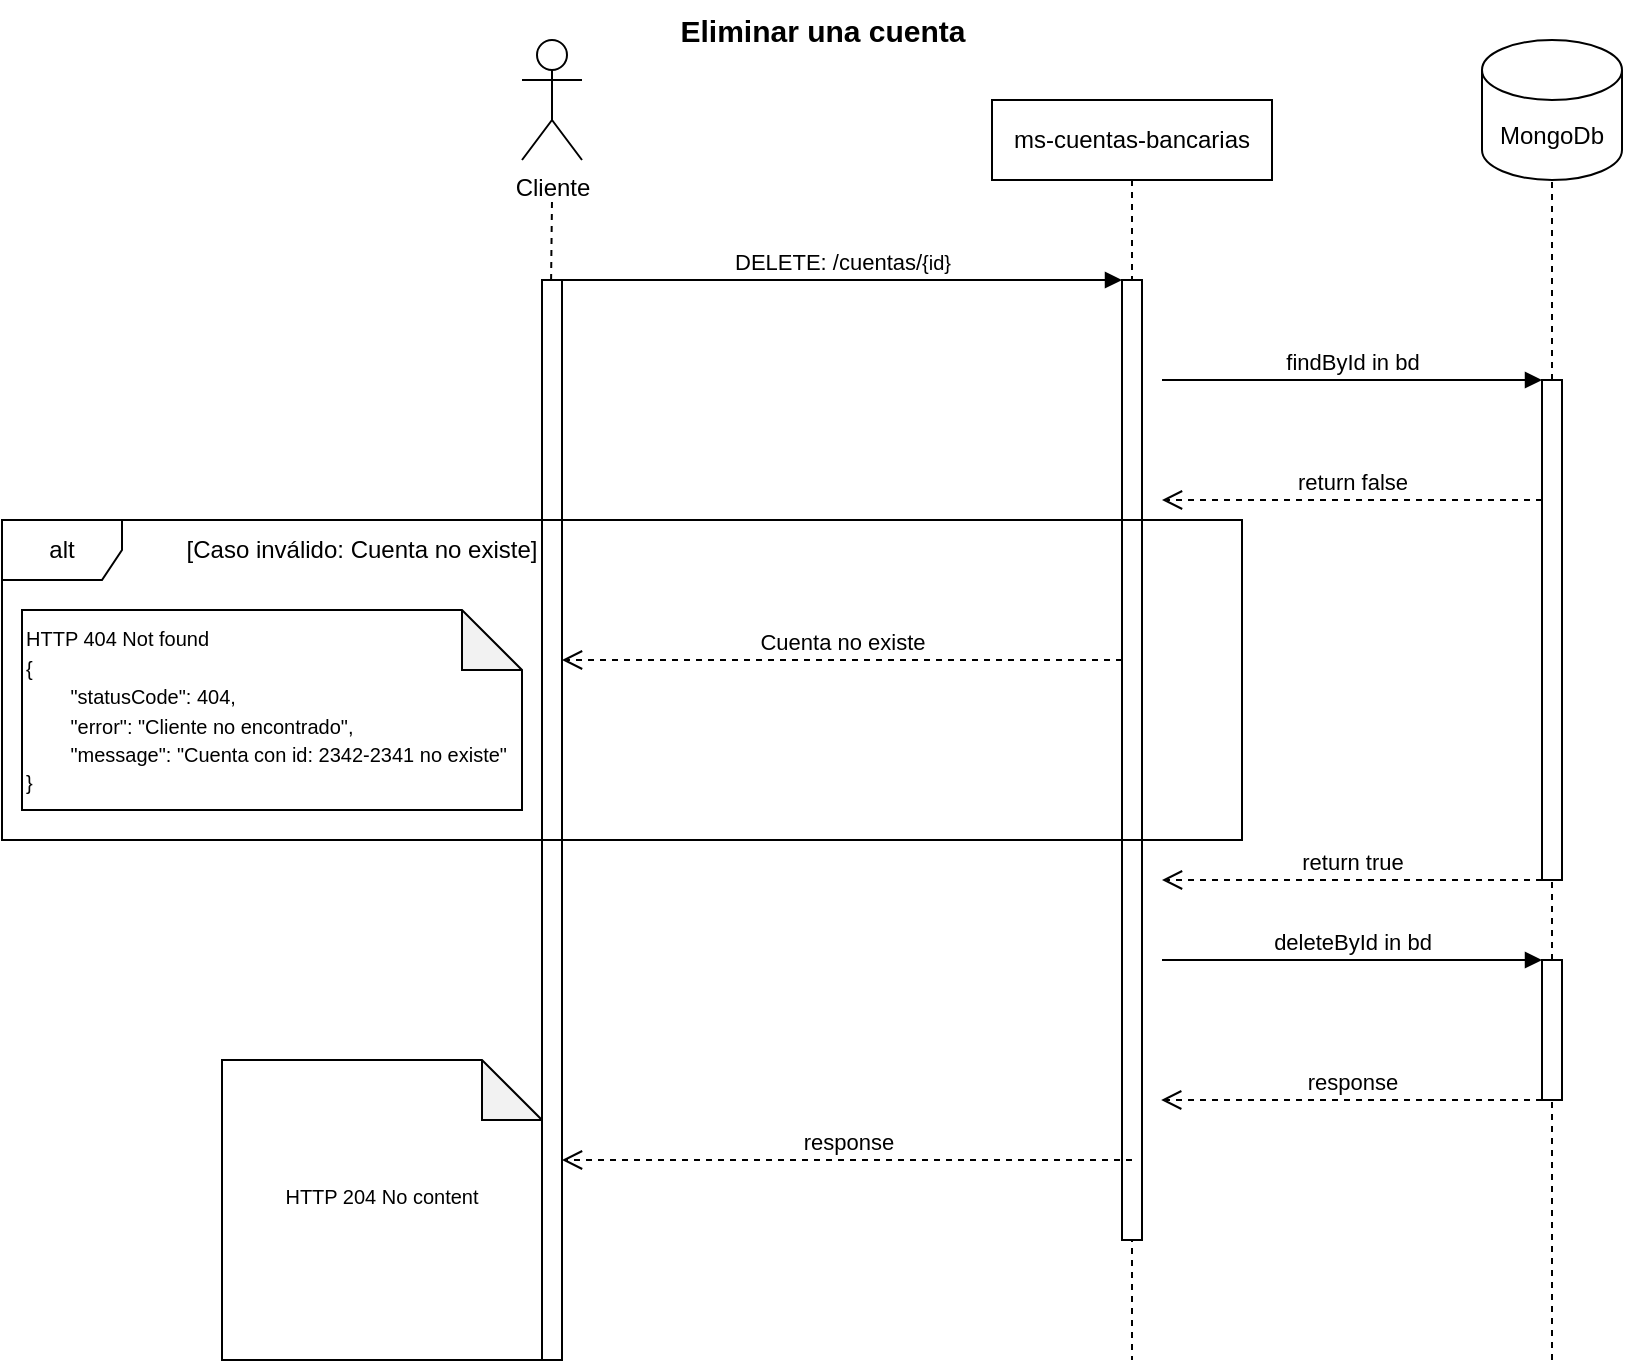 <mxfile version="25.0.3">
  <diagram name="Page-1" id="2YBvvXClWsGukQMizWep">
    <mxGraphModel dx="1380" dy="739" grid="1" gridSize="10" guides="1" tooltips="1" connect="1" arrows="1" fold="1" page="1" pageScale="1" pageWidth="850" pageHeight="1100" math="0" shadow="0">
      <root>
        <mxCell id="0" />
        <mxCell id="1" parent="0" />
        <mxCell id="FPl_LzPnAsr6WE_-1Flb-24" value="&lt;b&gt;&lt;font style=&quot;font-size: 15px;&quot;&gt;Eliminar una cuenta&lt;/font&gt;&lt;/b&gt;" style="text;html=1;align=center;verticalAlign=middle;resizable=0;points=[];autosize=1;strokeColor=none;fillColor=none;" parent="1" vertex="1">
          <mxGeometry x="355" y="10" width="170" height="30" as="geometry" />
        </mxCell>
        <mxCell id="FPl_LzPnAsr6WE_-1Flb-53" value="ms-cuentas-bancarias" style="shape=umlLifeline;perimeter=lifelinePerimeter;whiteSpace=wrap;html=1;container=0;dropTarget=0;collapsible=0;recursiveResize=0;outlineConnect=0;portConstraint=eastwest;newEdgeStyle={&quot;edgeStyle&quot;:&quot;elbowEdgeStyle&quot;,&quot;elbow&quot;:&quot;vertical&quot;,&quot;curved&quot;:0,&quot;rounded&quot;:0};labelBackgroundColor=none;" parent="1" vertex="1">
          <mxGeometry x="525" y="60" width="140" height="630" as="geometry" />
        </mxCell>
        <mxCell id="FPl_LzPnAsr6WE_-1Flb-54" value="" style="html=1;points=[];perimeter=orthogonalPerimeter;outlineConnect=0;targetShapes=umlLifeline;portConstraint=eastwest;newEdgeStyle={&quot;edgeStyle&quot;:&quot;elbowEdgeStyle&quot;,&quot;elbow&quot;:&quot;vertical&quot;,&quot;curved&quot;:0,&quot;rounded&quot;:0};labelBackgroundColor=none;" parent="FPl_LzPnAsr6WE_-1Flb-53" vertex="1">
          <mxGeometry x="65" y="90" width="10" height="480" as="geometry" />
        </mxCell>
        <mxCell id="FPl_LzPnAsr6WE_-1Flb-55" value="DELETE: /cuentas/&lt;span style=&quot;font-size: 10px; text-align: left; text-wrap-mode: wrap;&quot;&gt;{id&lt;/span&gt;&lt;span style=&quot;font-size: 10px; text-align: left; text-wrap-mode: wrap;&quot;&gt;}&lt;/span&gt;" style="html=1;verticalAlign=bottom;endArrow=block;edgeStyle=elbowEdgeStyle;elbow=vertical;curved=0;rounded=0;labelBackgroundColor=none;fontColor=default;" parent="1" source="FPl_LzPnAsr6WE_-1Flb-57" target="FPl_LzPnAsr6WE_-1Flb-54" edge="1">
          <mxGeometry x="0.001" relative="1" as="geometry">
            <mxPoint x="320" y="150" as="sourcePoint" />
            <Array as="points">
              <mxPoint x="405" y="150" />
            </Array>
            <mxPoint x="590" y="150" as="targetPoint" />
            <mxPoint as="offset" />
          </mxGeometry>
        </mxCell>
        <mxCell id="FPl_LzPnAsr6WE_-1Flb-56" value="Cliente" style="shape=umlActor;verticalLabelPosition=bottom;verticalAlign=top;html=1;outlineConnect=0;labelBackgroundColor=none;" parent="1" vertex="1">
          <mxGeometry x="290" y="30" width="30" height="60" as="geometry" />
        </mxCell>
        <mxCell id="FPl_LzPnAsr6WE_-1Flb-57" value="" style="html=1;points=[];perimeter=orthogonalPerimeter;outlineConnect=0;targetShapes=umlLifeline;portConstraint=eastwest;newEdgeStyle={&quot;edgeStyle&quot;:&quot;elbowEdgeStyle&quot;,&quot;elbow&quot;:&quot;vertical&quot;,&quot;curved&quot;:0,&quot;rounded&quot;:0};labelBackgroundColor=none;" parent="1" vertex="1">
          <mxGeometry x="300" y="150" width="10" height="540" as="geometry" />
        </mxCell>
        <mxCell id="FPl_LzPnAsr6WE_-1Flb-58" value="" style="endArrow=none;dashed=1;html=1;rounded=0;labelBackgroundColor=none;fontColor=default;" parent="1" edge="1">
          <mxGeometry width="50" height="50" relative="1" as="geometry">
            <mxPoint x="304.55" y="150" as="sourcePoint" />
            <mxPoint x="305" y="110" as="targetPoint" />
          </mxGeometry>
        </mxCell>
        <mxCell id="FPl_LzPnAsr6WE_-1Flb-59" value="" style="endArrow=none;dashed=1;html=1;rounded=0;entryX=0.5;entryY=1;entryDx=0;entryDy=0;entryPerimeter=0;" parent="1" source="FPl_LzPnAsr6WE_-1Flb-74" edge="1">
          <mxGeometry width="50" height="50" relative="1" as="geometry">
            <mxPoint x="805.0" y="770" as="sourcePoint" />
            <mxPoint x="805" y="100" as="targetPoint" />
          </mxGeometry>
        </mxCell>
        <mxCell id="FPl_LzPnAsr6WE_-1Flb-60" value="deleteById in bd" style="html=1;verticalAlign=bottom;endArrow=block;curved=0;rounded=0;" parent="1" edge="1">
          <mxGeometry width="80" relative="1" as="geometry">
            <mxPoint x="610" y="490" as="sourcePoint" />
            <mxPoint x="800" y="490" as="targetPoint" />
          </mxGeometry>
        </mxCell>
        <mxCell id="FPl_LzPnAsr6WE_-1Flb-61" value="response" style="html=1;verticalAlign=bottom;endArrow=open;dashed=1;endSize=8;curved=0;rounded=0;" parent="1" edge="1">
          <mxGeometry relative="1" as="geometry">
            <mxPoint x="800" y="560" as="sourcePoint" />
            <mxPoint x="609.591" y="560" as="targetPoint" />
          </mxGeometry>
        </mxCell>
        <mxCell id="FPl_LzPnAsr6WE_-1Flb-62" value="response" style="html=1;verticalAlign=bottom;endArrow=open;dashed=1;endSize=8;curved=0;rounded=0;" parent="1" edge="1">
          <mxGeometry relative="1" as="geometry">
            <mxPoint x="595" y="590" as="sourcePoint" />
            <mxPoint x="310" y="590" as="targetPoint" />
          </mxGeometry>
        </mxCell>
        <mxCell id="FPl_LzPnAsr6WE_-1Flb-63" value="&lt;font style=&quot;font-size: 10px;&quot;&gt;HTTP 204 No content&lt;/font&gt;&lt;div&gt;&lt;br&gt;&lt;/div&gt;" style="shape=note;whiteSpace=wrap;html=1;backgroundOutline=1;darkOpacity=0.05;align=center;" parent="1" vertex="1">
          <mxGeometry x="140" y="540" width="160" height="150" as="geometry" />
        </mxCell>
        <mxCell id="FPl_LzPnAsr6WE_-1Flb-65" value="Cuenta no existe" style="html=1;verticalAlign=bottom;endArrow=open;dashed=1;endSize=8;edgeStyle=elbowEdgeStyle;elbow=vertical;curved=0;rounded=0;labelBackgroundColor=none;fontColor=default;" parent="1" edge="1">
          <mxGeometry relative="1" as="geometry">
            <mxPoint x="310" y="340" as="targetPoint" />
            <Array as="points">
              <mxPoint x="415" y="340" />
            </Array>
            <mxPoint x="590" y="340" as="sourcePoint" />
          </mxGeometry>
        </mxCell>
        <mxCell id="FPl_LzPnAsr6WE_-1Flb-66" value="alt" style="shape=umlFrame;whiteSpace=wrap;html=1;pointerEvents=0;" parent="1" vertex="1">
          <mxGeometry x="30" y="270" width="620" height="160" as="geometry" />
        </mxCell>
        <mxCell id="FPl_LzPnAsr6WE_-1Flb-67" value="[Caso inválido: Cuenta no existe]" style="text;html=1;align=center;verticalAlign=middle;whiteSpace=wrap;rounded=0;" parent="1" vertex="1">
          <mxGeometry x="120" y="270" width="180" height="30" as="geometry" />
        </mxCell>
        <mxCell id="FPl_LzPnAsr6WE_-1Flb-68" value="&lt;font style=&quot;font-size: 10px;&quot;&gt;HTTP 404 Not found&lt;/font&gt;&lt;div&gt;&lt;span style=&quot;font-size: 10px; background-color: initial;&quot;&gt;{&lt;/span&gt;&lt;/div&gt;&lt;div&gt;&lt;font style=&quot;font-size: 10px;&quot;&gt;&lt;span style=&quot;white-space: pre;&quot;&gt;&#x9;&lt;/span&gt;&quot;statusCode&quot;: 404,&lt;/font&gt;&lt;/div&gt;&lt;div&gt;&lt;font style=&quot;font-size: 10px;&quot;&gt;&lt;span style=&quot;white-space: pre;&quot;&gt;&#x9;&lt;/span&gt;&quot;error&quot;: &quot;Cliente no encontrado&quot;,&lt;/font&gt;&lt;/div&gt;&lt;div&gt;&lt;font style=&quot;font-size: 10px;&quot;&gt;&lt;span style=&quot;white-space: pre;&quot;&gt;&#x9;&lt;/span&gt;&quot;message&quot;: &quot;Cuenta con id: 2342-2341 no existe&quot;&lt;/font&gt;&lt;/div&gt;&lt;div&gt;&lt;font style=&quot;font-size: 10px;&quot;&gt;}&lt;/font&gt;&lt;/div&gt;" style="shape=note;whiteSpace=wrap;html=1;backgroundOutline=1;darkOpacity=0.05;align=left;" parent="1" vertex="1">
          <mxGeometry x="40" y="315" width="250" height="100" as="geometry" />
        </mxCell>
        <mxCell id="FPl_LzPnAsr6WE_-1Flb-69" value="findById in bd" style="html=1;verticalAlign=bottom;endArrow=block;curved=0;rounded=0;" parent="1" edge="1">
          <mxGeometry width="80" relative="1" as="geometry">
            <mxPoint x="610" y="200" as="sourcePoint" />
            <mxPoint x="800" y="200" as="targetPoint" />
          </mxGeometry>
        </mxCell>
        <mxCell id="FPl_LzPnAsr6WE_-1Flb-70" value="return false" style="html=1;verticalAlign=bottom;endArrow=open;dashed=1;endSize=8;curved=0;rounded=0;" parent="1" edge="1">
          <mxGeometry relative="1" as="geometry">
            <mxPoint x="800" y="260" as="sourcePoint" />
            <mxPoint x="610" y="260" as="targetPoint" />
          </mxGeometry>
        </mxCell>
        <mxCell id="FPl_LzPnAsr6WE_-1Flb-71" value="return true" style="html=1;verticalAlign=bottom;endArrow=open;dashed=1;endSize=8;curved=0;rounded=0;" parent="1" edge="1">
          <mxGeometry relative="1" as="geometry">
            <mxPoint x="800" y="450" as="sourcePoint" />
            <mxPoint x="610" y="450" as="targetPoint" />
          </mxGeometry>
        </mxCell>
        <mxCell id="FPl_LzPnAsr6WE_-1Flb-72" value="MongoDb" style="shape=cylinder3;whiteSpace=wrap;html=1;boundedLbl=1;backgroundOutline=1;size=15;" parent="1" vertex="1">
          <mxGeometry x="770" y="30" width="70" height="70" as="geometry" />
        </mxCell>
        <mxCell id="FPl_LzPnAsr6WE_-1Flb-73" value="" style="endArrow=none;dashed=1;html=1;rounded=0;entryX=0.5;entryY=1;entryDx=0;entryDy=0;entryPerimeter=0;" parent="1" source="FPl_LzPnAsr6WE_-1Flb-76" target="FPl_LzPnAsr6WE_-1Flb-74" edge="1">
          <mxGeometry width="50" height="50" relative="1" as="geometry">
            <mxPoint x="805.0" y="770" as="sourcePoint" />
            <mxPoint x="805" y="100" as="targetPoint" />
          </mxGeometry>
        </mxCell>
        <mxCell id="FPl_LzPnAsr6WE_-1Flb-74" value="" style="html=1;points=[];perimeter=orthogonalPerimeter;outlineConnect=0;targetShapes=umlLifeline;portConstraint=eastwest;newEdgeStyle={&quot;edgeStyle&quot;:&quot;elbowEdgeStyle&quot;,&quot;elbow&quot;:&quot;vertical&quot;,&quot;curved&quot;:0,&quot;rounded&quot;:0};labelBackgroundColor=none;" parent="1" vertex="1">
          <mxGeometry x="800" y="200" width="10" height="250" as="geometry" />
        </mxCell>
        <mxCell id="FPl_LzPnAsr6WE_-1Flb-75" value="" style="endArrow=none;dashed=1;html=1;rounded=0;entryX=0.5;entryY=1;entryDx=0;entryDy=0;entryPerimeter=0;" parent="1" target="FPl_LzPnAsr6WE_-1Flb-76" edge="1">
          <mxGeometry width="50" height="50" relative="1" as="geometry">
            <mxPoint x="805" y="690" as="sourcePoint" />
            <mxPoint x="805" y="260" as="targetPoint" />
          </mxGeometry>
        </mxCell>
        <mxCell id="FPl_LzPnAsr6WE_-1Flb-76" value="" style="html=1;points=[];perimeter=orthogonalPerimeter;outlineConnect=0;targetShapes=umlLifeline;portConstraint=eastwest;newEdgeStyle={&quot;edgeStyle&quot;:&quot;elbowEdgeStyle&quot;,&quot;elbow&quot;:&quot;vertical&quot;,&quot;curved&quot;:0,&quot;rounded&quot;:0};labelBackgroundColor=none;" parent="1" vertex="1">
          <mxGeometry x="800" y="490" width="10" height="70" as="geometry" />
        </mxCell>
      </root>
    </mxGraphModel>
  </diagram>
</mxfile>
